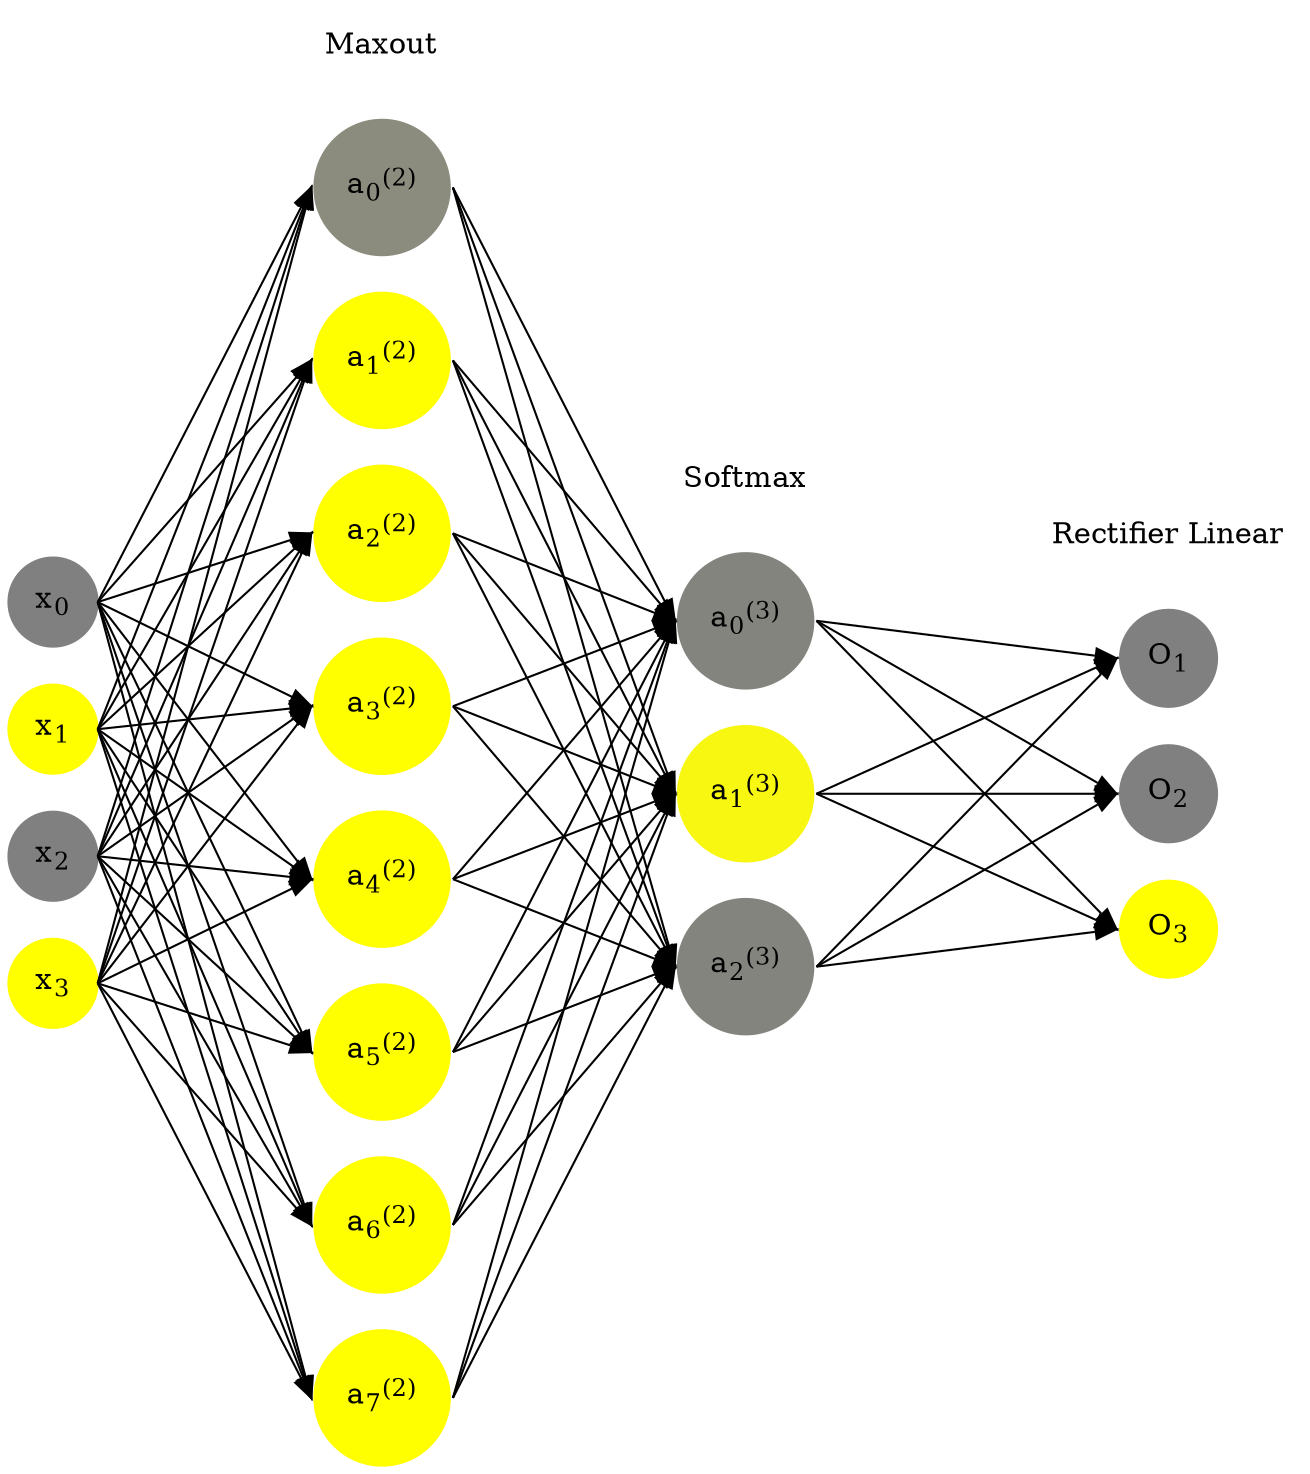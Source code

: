 digraph G {
	rankdir = LR;
	splines=false;
	edge[style=invis];
	ranksep= 1.4;
	{
	node [shape=circle, color="0.1667, 0.0, 0.5", style=filled, fillcolor="0.1667, 0.0, 0.5"];
	x0 [label=<x<sub>0</sub>>];
	}
	{
	node [shape=circle, color="0.1667, 1.0, 1.0", style=filled, fillcolor="0.1667, 1.0, 1.0"];
	x1 [label=<x<sub>1</sub>>];
	}
	{
	node [shape=circle, color="0.1667, 0.0, 0.5", style=filled, fillcolor="0.1667, 0.0, 0.5"];
	x2 [label=<x<sub>2</sub>>];
	}
	{
	node [shape=circle, color="0.1667, 1.0, 1.0", style=filled, fillcolor="0.1667, 1.0, 1.0"];
	x3 [label=<x<sub>3</sub>>];
	}
	{
	node [shape=circle, color="0.1667, 0.095867, 0.547934", style=filled, fillcolor="0.1667, 0.095867, 0.547934"];
	a02 [label=<a<sub>0</sub><sup>(2)</sup>>];
	}
	{
	node [shape=circle, color="0.1667, 1.046049, 1.023025", style=filled, fillcolor="0.1667, 1.046049, 1.023025"];
	a12 [label=<a<sub>1</sub><sup>(2)</sup>>];
	}
	{
	node [shape=circle, color="0.1667, 8.525677, 4.762839", style=filled, fillcolor="0.1667, 8.525677, 4.762839"];
	a22 [label=<a<sub>2</sub><sup>(2)</sup>>];
	}
	{
	node [shape=circle, color="0.1667, 11.807681, 6.403841", style=filled, fillcolor="0.1667, 11.807681, 6.403841"];
	a32 [label=<a<sub>3</sub><sup>(2)</sup>>];
	}
	{
	node [shape=circle, color="0.1667, 11.807681, 6.403841", style=filled, fillcolor="0.1667, 11.807681, 6.403841"];
	a42 [label=<a<sub>4</sub><sup>(2)</sup>>];
	}
	{
	node [shape=circle, color="0.1667, 11.807681, 6.403841", style=filled, fillcolor="0.1667, 11.807681, 6.403841"];
	a52 [label=<a<sub>5</sub><sup>(2)</sup>>];
	}
	{
	node [shape=circle, color="0.1667, 11.807681, 6.403841", style=filled, fillcolor="0.1667, 11.807681, 6.403841"];
	a62 [label=<a<sub>6</sub><sup>(2)</sup>>];
	}
	{
	node [shape=circle, color="0.1667, 11.807681, 6.403841", style=filled, fillcolor="0.1667, 11.807681, 6.403841"];
	a72 [label=<a<sub>7</sub><sup>(2)</sup>>];
	}
	{
	node [shape=circle, color="0.1667, 0.032629, 0.516315", style=filled, fillcolor="0.1667, 0.032629, 0.516315"];
	a03 [label=<a<sub>0</sub><sup>(3)</sup>>];
	}
	{
	node [shape=circle, color="0.1667, 0.931210, 0.965605", style=filled, fillcolor="0.1667, 0.931210, 0.965605"];
	a13 [label=<a<sub>1</sub><sup>(3)</sup>>];
	}
	{
	node [shape=circle, color="0.1667, 0.036161, 0.518081", style=filled, fillcolor="0.1667, 0.036161, 0.518081"];
	a23 [label=<a<sub>2</sub><sup>(3)</sup>>];
	}
	{
	node [shape=circle, color="0.1667, 0.0, 0.5", style=filled, fillcolor="0.1667, 0.0, 0.5"];
	O1 [label=<O<sub>1</sub>>];
	}
	{
	node [shape=circle, color="0.1667, 0.0, 0.5", style=filled, fillcolor="0.1667, 0.0, 0.5"];
	O2 [label=<O<sub>2</sub>>];
	}
	{
	node [shape=circle, color="0.1667, 1.0, 1.0", style=filled, fillcolor="0.1667, 1.0, 1.0"];
	O3 [label=<O<sub>3</sub>>];
	}
	{
	rank=same;
	x0->x1->x2->x3;
	}
	{
	rank=same;
	a02->a12->a22->a32->a42->a52->a62->a72;
	}
	{
	rank=same;
	a03->a13->a23;
	}
	{
	rank=same;
	O1->O2->O3;
	}
	l1 [shape=plaintext,label="Maxout"];
	l1->a02;
	{rank=same; l1;a02};
	l2 [shape=plaintext,label="Softmax"];
	l2->a03;
	{rank=same; l2;a03};
	l3 [shape=plaintext,label="Rectifier Linear"];
	l3->O1;
	{rank=same; l3;O1};
edge[style=solid, tailport=e, headport=w];
	{x0;x1;x2;x3} -> {a02;a12;a22;a32;a42;a52;a62;a72};
	{a02;a12;a22;a32;a42;a52;a62;a72} -> {a03;a13;a23};
	{a03;a13;a23} -> {O1,O2,O3};
}